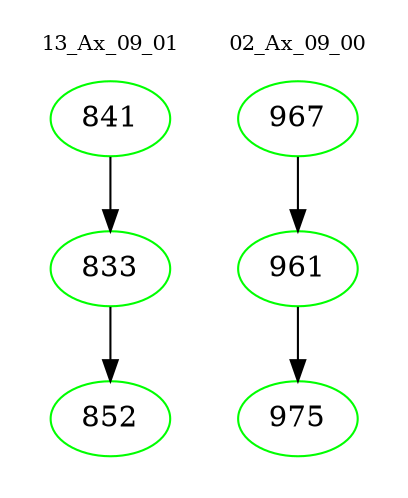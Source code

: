 digraph{
subgraph cluster_0 {
color = white
label = "13_Ax_09_01";
fontsize=10;
T0_841 [label="841", color="green"]
T0_841 -> T0_833 [color="black"]
T0_833 [label="833", color="green"]
T0_833 -> T0_852 [color="black"]
T0_852 [label="852", color="green"]
}
subgraph cluster_1 {
color = white
label = "02_Ax_09_00";
fontsize=10;
T1_967 [label="967", color="green"]
T1_967 -> T1_961 [color="black"]
T1_961 [label="961", color="green"]
T1_961 -> T1_975 [color="black"]
T1_975 [label="975", color="green"]
}
}
